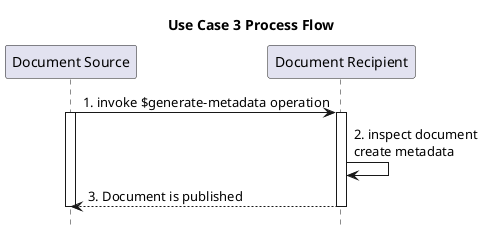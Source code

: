 @startuml
title Use Case 3 Process Flow
hide footbox
participant "Document Source" as DocumentSource
participant "Document Recipient" as DocumentRecipient
DocumentSource -> DocumentRecipient : 1. invoke $generate-metadata operation
activate DocumentSource
activate DocumentRecipient
DocumentRecipient -> DocumentRecipient : 2. inspect document \ncreate metadata
DocumentSource <-- DocumentRecipient : 3. Document is published
deactivate DocumentRecipient
deactivate DocumentSource
@enduml
